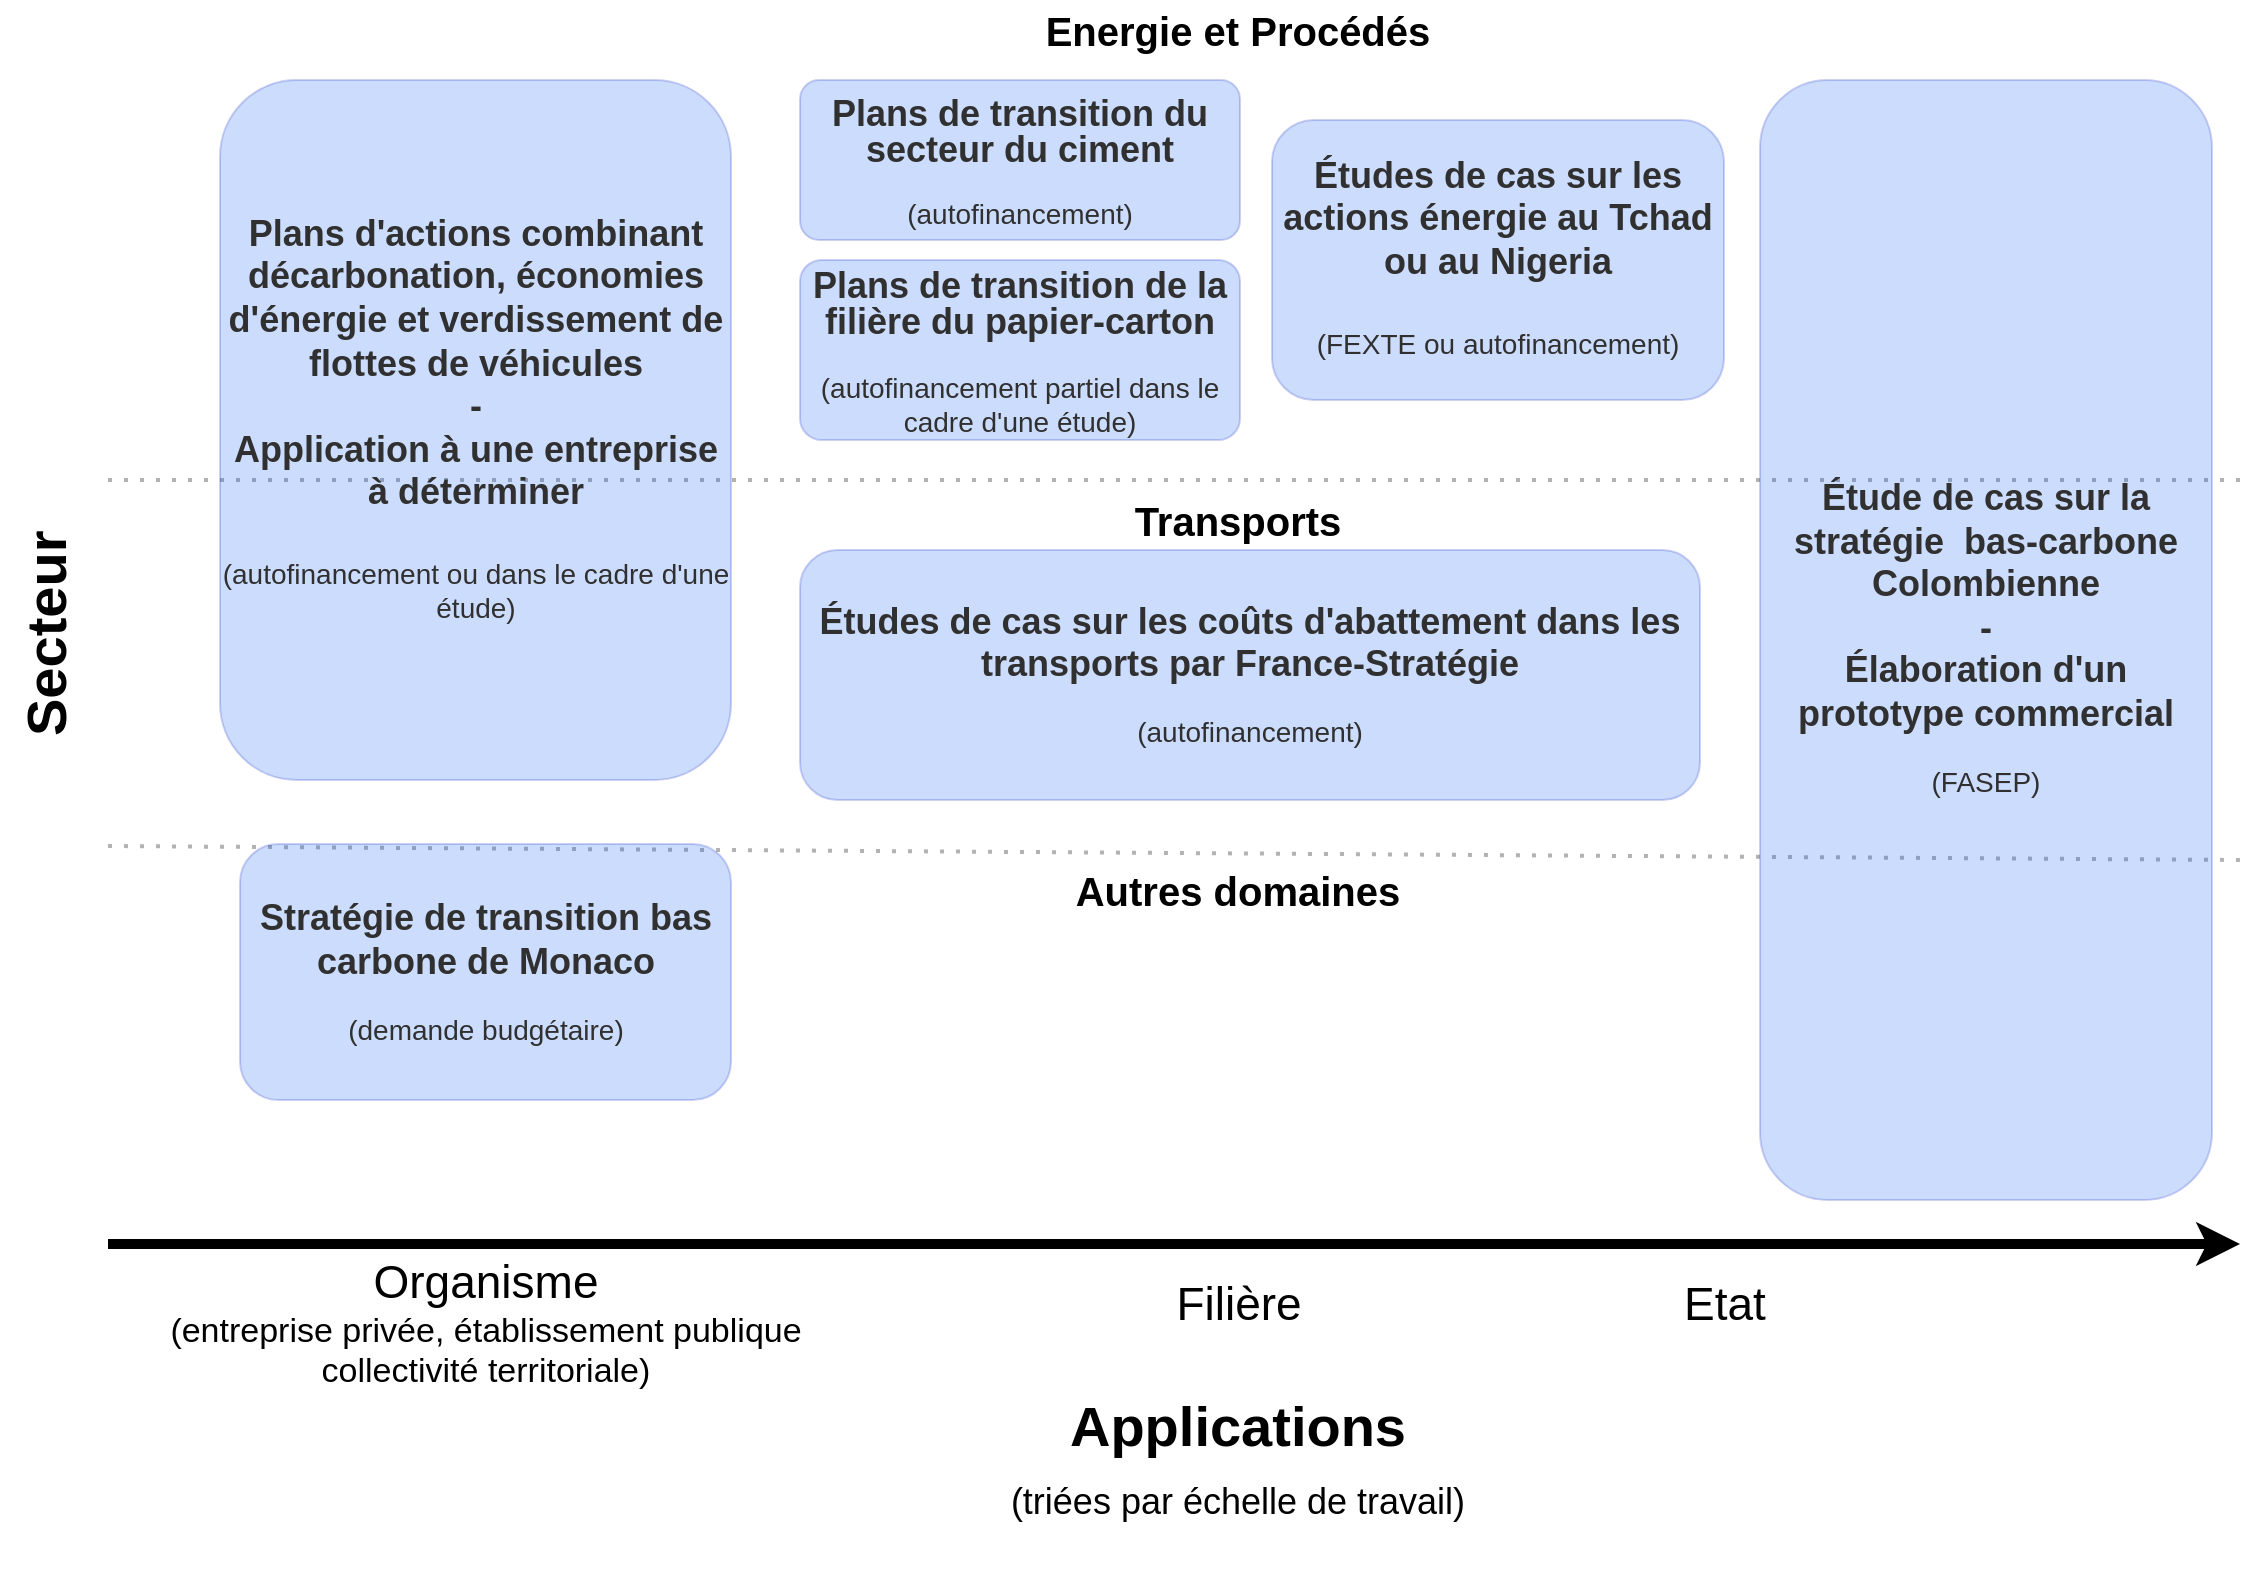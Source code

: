 <mxfile version="20.5.3" type="github">
  <diagram id="wFE0QG_FPsp0jaGvCLVb" name="Page-1">
    <mxGraphModel dx="3155" dy="1750" grid="1" gridSize="10" guides="1" tooltips="1" connect="1" arrows="1" fold="1" page="1" pageScale="1" pageWidth="850" pageHeight="1100" math="0" shadow="0">
      <root>
        <mxCell id="0" />
        <mxCell id="1" parent="0" />
        <mxCell id="jnHG9VufrkIBZ4fwylr7-1" value="" style="endArrow=classic;html=1;rounded=0;strokeWidth=5;" parent="1" edge="1">
          <mxGeometry width="50" height="50" relative="1" as="geometry">
            <mxPoint x="94" y="662" as="sourcePoint" />
            <mxPoint x="1160" y="662" as="targetPoint" />
          </mxGeometry>
        </mxCell>
        <mxCell id="jnHG9VufrkIBZ4fwylr7-2" value="&lt;div style=&quot;font-size: 23px;&quot;&gt;&lt;font style=&quot;font-size: 23px;&quot;&gt;Organisme&lt;/font&gt;&lt;font style=&quot;font-size: 23px;&quot;&gt; &lt;font style=&quot;font-size: 17px;&quot;&gt;&lt;br&gt;&lt;/font&gt;&lt;/font&gt;&lt;/div&gt;&lt;div style=&quot;font-size: 17px;&quot;&gt;&lt;font style=&quot;font-size: 17px;&quot;&gt;(entreprise privée, établissement publique&lt;/font&gt;&lt;/div&gt;&lt;div style=&quot;font-size: 17px;&quot;&gt;&lt;font style=&quot;font-size: 17px;&quot;&gt;collectivité territoriale)&lt;/font&gt;&lt;/div&gt;" style="text;html=1;strokeColor=none;fillColor=none;align=center;verticalAlign=middle;whiteSpace=wrap;rounded=0;" parent="1" vertex="1">
          <mxGeometry x="120" y="672" width="326" height="60" as="geometry" />
        </mxCell>
        <mxCell id="jnHG9VufrkIBZ4fwylr7-3" value="&lt;font style=&quot;font-size: 23px;&quot;&gt;Etat&lt;/font&gt;" style="text;whiteSpace=wrap;html=1;fontSize=20;" parent="1" vertex="1">
          <mxGeometry x="880" y="672" width="40" height="40" as="geometry" />
        </mxCell>
        <mxCell id="jnHG9VufrkIBZ4fwylr7-4" value="&lt;font style=&quot;font-size: 23px;&quot;&gt;Filière&lt;/font&gt;" style="text;html=1;align=center;verticalAlign=middle;resizable=0;points=[];autosize=1;strokeColor=none;fillColor=none;fontSize=20;" parent="1" vertex="1">
          <mxGeometry x="614" y="672" width="90" height="40" as="geometry" />
        </mxCell>
        <mxCell id="jnHG9VufrkIBZ4fwylr7-5" value="" style="endArrow=none;dashed=1;html=1;dashPattern=1 3;strokeWidth=2;rounded=0;fontSize=20;textOpacity=50;opacity=30;" parent="1" edge="1">
          <mxGeometry width="50" height="50" relative="1" as="geometry">
            <mxPoint x="94" y="280" as="sourcePoint" />
            <mxPoint x="1160" y="280" as="targetPoint" />
          </mxGeometry>
        </mxCell>
        <mxCell id="jnHG9VufrkIBZ4fwylr7-6" value="" style="endArrow=none;dashed=1;html=1;dashPattern=1 3;strokeWidth=2;rounded=0;fontSize=20;opacity=30;textOpacity=50;" parent="1" edge="1">
          <mxGeometry width="50" height="50" relative="1" as="geometry">
            <mxPoint x="94" y="463" as="sourcePoint" />
            <mxPoint x="1160" y="470" as="targetPoint" />
          </mxGeometry>
        </mxCell>
        <mxCell id="jnHG9VufrkIBZ4fwylr7-7" value="&lt;b&gt;Energie et Procédés&lt;/b&gt;" style="text;html=1;strokeColor=none;fillColor=none;align=center;verticalAlign=middle;whiteSpace=wrap;rounded=0;fontSize=20;" parent="1" vertex="1">
          <mxGeometry x="409" y="40" width="500" height="30" as="geometry" />
        </mxCell>
        <mxCell id="jnHG9VufrkIBZ4fwylr7-8" value="&lt;b&gt;Transports&lt;/b&gt;" style="text;html=1;strokeColor=none;fillColor=none;align=center;verticalAlign=middle;whiteSpace=wrap;rounded=0;fontSize=20;" parent="1" vertex="1">
          <mxGeometry x="409" y="285" width="500" height="30" as="geometry" />
        </mxCell>
        <mxCell id="jnHG9VufrkIBZ4fwylr7-9" value="&lt;b&gt;Autres domaines&lt;/b&gt;" style="text;html=1;strokeColor=none;fillColor=none;align=center;verticalAlign=middle;whiteSpace=wrap;rounded=0;fontSize=20;" parent="1" vertex="1">
          <mxGeometry x="409" y="470" width="500" height="30" as="geometry" />
        </mxCell>
        <mxCell id="jnHG9VufrkIBZ4fwylr7-10" value="&lt;p style=&quot;line-height: 100%; font-size: 12px;&quot;&gt;&lt;/p&gt;&lt;div style=&quot;font-size: 18px;&quot;&gt;&lt;font style=&quot;font-size: 18px;&quot;&gt;&lt;b style=&quot;&quot;&gt;Plans d&#39;actions combinant décarbonation, économies d&#39;énergie et verdissement de flottes de véhicules&lt;br&gt;&lt;/b&gt;&lt;/font&gt;&lt;/div&gt;&lt;div style=&quot;font-size: 18px;&quot;&gt;&lt;font style=&quot;font-size: 18px;&quot;&gt;&lt;b style=&quot;&quot;&gt;-&lt;/b&gt;&lt;/font&gt;&lt;/div&gt;&lt;div style=&quot;font-size: 18px;&quot;&gt;&lt;font style=&quot;font-size: 18px;&quot;&gt;&lt;b style=&quot;&quot;&gt;Application à une entreprise à déterminer&lt;/b&gt;&lt;/font&gt;&lt;/div&gt;&lt;div style=&quot;font-size: 18px;&quot;&gt;&lt;font style=&quot;font-size: 18px;&quot;&gt;&lt;b style=&quot;&quot;&gt;&lt;br&gt;&lt;/b&gt;&lt;/font&gt;&lt;/div&gt;&lt;div style=&quot;font-size: 14px;&quot;&gt;&lt;font style=&quot;font-size: 14px;&quot;&gt;&lt;span style=&quot;&quot;&gt;(autofinancement ou dans le cadre d&#39;une étude)&lt;br&gt;&lt;/span&gt;&lt;/font&gt;&lt;/div&gt;&lt;div style=&quot;font-size: 14px; line-height: 80%;&quot;&gt;&lt;font style=&quot;font-size: 14px;&quot;&gt;&lt;span style=&quot;&quot;&gt;&lt;b&gt;&lt;font style=&quot;font-size: 14px;&quot;&gt;&amp;nbsp;&lt;/font&gt;&lt;br&gt;&lt;/b&gt;&lt;/span&gt;&lt;/font&gt;&lt;/div&gt;&lt;p style=&quot;font-size: 12px;&quot;&gt;&lt;/p&gt;" style="rounded=1;whiteSpace=wrap;html=1;fontSize=12;labelBackgroundColor=none;opacity=20;fillColor=#0050ef;strokeColor=#001DBC;fontColor=#303030;" parent="1" vertex="1">
          <mxGeometry x="150" y="80" width="255.5" height="350" as="geometry" />
        </mxCell>
        <mxCell id="jnHG9VufrkIBZ4fwylr7-13" value="&lt;p style=&quot;line-height: 170%; font-size: 18px;&quot; align=&quot;center&quot;&gt;&lt;/p&gt;&lt;div style=&quot;font-size: 18px; line-height: 100%;&quot; align=&quot;center&quot;&gt;&lt;font style=&quot;font-size: 18px;&quot;&gt;&lt;font style=&quot;font-size: 18px;&quot;&gt;&lt;b style=&quot;&quot;&gt;Plans de transition &lt;/b&gt;&lt;/font&gt;&lt;b&gt;du secteur du ciment&lt;/b&gt;&lt;br&gt;&lt;/font&gt;&lt;/div&gt;&lt;div style=&quot;font-size: 13px;&quot; align=&quot;center&quot;&gt;&lt;font style=&quot;font-size: 13px;&quot;&gt;&lt;br&gt;&lt;/font&gt;&lt;/div&gt;&lt;div style=&quot;font-size: 13px;&quot; align=&quot;center&quot;&gt;&lt;font style=&quot;font-size: 14px;&quot;&gt;(autofinancement)&lt;/font&gt;&lt;/div&gt;&lt;div style=&quot;font-size: 13px;&quot; align=&quot;center&quot;&gt;&lt;font style=&quot;font-size: 13px;&quot;&gt;&lt;br&gt;&lt;/font&gt;&lt;/div&gt;" style="rounded=1;whiteSpace=wrap;html=1;fontSize=12;labelBackgroundColor=none;opacity=20;fillColor=#0050ef;strokeColor=#001DBC;fontColor=#303030;align=center;arcSize=12;horizontal=1;" parent="1" vertex="1">
          <mxGeometry x="440" y="80" width="220" height="80" as="geometry" />
        </mxCell>
        <mxCell id="jnHG9VufrkIBZ4fwylr7-14" value="&lt;p style=&quot;line-height: 0.4; font-size: 12px;&quot;&gt;&lt;/p&gt;&lt;div style=&quot;font-size: 18px;&quot;&gt;&lt;font style=&quot;font-size: 18px;&quot;&gt;&lt;b style=&quot;&quot;&gt;Études de cas sur les actions énergie au Tchad ou au Nigeria&lt;br&gt;&lt;/b&gt;&lt;/font&gt;&lt;/div&gt;&lt;div style=&quot;font-size: 18px;&quot;&gt;&lt;font style=&quot;font-size: 18px;&quot;&gt;&lt;b style=&quot;&quot;&gt;&lt;br&gt;&lt;/b&gt;&lt;/font&gt;&lt;/div&gt;&lt;font style=&quot;font-size: 14px;&quot;&gt;(FEXTE ou autofinancement)&lt;/font&gt;&lt;br&gt;&lt;div&gt;&lt;span&gt;&lt;br&gt;&lt;/span&gt;&lt;/div&gt;" style="rounded=1;whiteSpace=wrap;html=1;fontSize=12;labelBackgroundColor=none;opacity=20;fillColor=#0050ef;strokeColor=#001DBC;fontColor=#303030;" parent="1" vertex="1">
          <mxGeometry x="676" y="100" width="226" height="140" as="geometry" />
        </mxCell>
        <mxCell id="jnHG9VufrkIBZ4fwylr7-15" value="&lt;p style=&quot;line-height: 0.4; font-size: 12px;&quot;&gt;&lt;/p&gt;&lt;div style=&quot;font-size: 18px;&quot;&gt;&lt;font style=&quot;font-size: 18px;&quot;&gt;&lt;b style=&quot;&quot;&gt;Études de cas sur les coûts d&#39;abattement dans les transports par France-Stratégie&lt;br&gt;&lt;/b&gt;&lt;/font&gt;&lt;/div&gt;&lt;p style=&quot;font-size: 14px;&quot;&gt;&lt;span&gt;(autofinancement)&lt;br&gt;&lt;/span&gt;&lt;/p&gt;" style="rounded=1;whiteSpace=wrap;html=1;fontSize=12;labelBackgroundColor=none;opacity=20;fillColor=#0050ef;strokeColor=#001DBC;fontColor=#303030;" parent="1" vertex="1">
          <mxGeometry x="440" y="315" width="450" height="125" as="geometry" />
        </mxCell>
        <mxCell id="9_UomztmyeiiNCHOsHB9-1" value="&lt;p style=&quot;line-height: 0%;&quot;&gt;&lt;/p&gt;&lt;div&gt;&lt;font style=&quot;font-size: 28px;&quot;&gt;&lt;b&gt;Applications &lt;br&gt;&lt;/b&gt;&lt;/font&gt;&lt;/div&gt;&lt;div&gt;&lt;font style=&quot;font-size: 28px;&quot;&gt;&lt;font style=&quot;font-size: 18px;&quot;&gt;(triées par échelle de travail)&lt;/font&gt;&lt;b&gt;&lt;br&gt;&lt;/b&gt;&lt;/font&gt;&lt;/div&gt;&lt;p&gt;&lt;/p&gt;" style="text;html=1;strokeColor=none;fillColor=none;align=center;verticalAlign=middle;whiteSpace=wrap;rounded=0;fontSize=20;" parent="1" vertex="1">
          <mxGeometry x="472" y="740" width="374" height="60" as="geometry" />
        </mxCell>
        <mxCell id="9_UomztmyeiiNCHOsHB9-6" value="&lt;font style=&quot;font-size: 28px;&quot;&gt;&lt;b&gt;Secteur&lt;/b&gt;&lt;/font&gt;" style="text;whiteSpace=wrap;html=1;fontSize=12;fontFamily=Helvetica;rotation=-90;" parent="1" vertex="1">
          <mxGeometry y="330" width="120" height="40" as="geometry" />
        </mxCell>
        <mxCell id="v3dB4_XIEoKgeHJ3p4Ie-5" value="&lt;p style=&quot;line-height: 170%; font-size: 18px;&quot; align=&quot;center&quot;&gt;&lt;/p&gt;&lt;div style=&quot;font-size: 18px; line-height: 100%;&quot; align=&quot;center&quot;&gt;&lt;font style=&quot;font-size: 18px;&quot;&gt;&lt;font style=&quot;font-size: 18px;&quot;&gt;&lt;b style=&quot;&quot;&gt;Plans de transition de la filière &lt;/b&gt;&lt;/font&gt;&lt;b&gt;du papier-carton&lt;/b&gt;&lt;br&gt;&lt;/font&gt;&lt;/div&gt;&lt;div style=&quot;font-size: 13px;&quot; align=&quot;center&quot;&gt;&lt;font style=&quot;font-size: 13px;&quot;&gt;&lt;br&gt;&lt;/font&gt;&lt;/div&gt;&lt;div style=&quot;font-size: 13px;&quot; align=&quot;center&quot;&gt;&lt;font style=&quot;font-size: 14px;&quot;&gt;(autofinancement partiel dans le cadre d&#39;une étude)&lt;/font&gt;&lt;/div&gt;&lt;div style=&quot;font-size: 13px;&quot; align=&quot;center&quot;&gt;&lt;font style=&quot;font-size: 13px;&quot;&gt;&lt;br&gt;&lt;/font&gt;&lt;/div&gt;" style="rounded=1;whiteSpace=wrap;html=1;fontSize=12;labelBackgroundColor=none;opacity=20;fillColor=#0050ef;strokeColor=#001DBC;fontColor=#303030;align=center;arcSize=12;horizontal=1;" vertex="1" parent="1">
          <mxGeometry x="440" y="170" width="220" height="90" as="geometry" />
        </mxCell>
        <mxCell id="v3dB4_XIEoKgeHJ3p4Ie-6" value="&lt;p style=&quot;line-height: 0.4; font-size: 12px;&quot;&gt;&lt;/p&gt;&lt;div style=&quot;font-size: 18px;&quot;&gt;&lt;font style=&quot;font-size: 18px;&quot;&gt;&lt;b style=&quot;&quot;&gt;Étude de cas sur la stratégie&amp;nbsp; bas-carbone Colombienne&lt;br&gt;&lt;/b&gt;&lt;/font&gt;&lt;/div&gt;&lt;div style=&quot;font-size: 18px;&quot;&gt;&lt;font style=&quot;font-size: 18px;&quot;&gt;&lt;b style=&quot;&quot;&gt;-&lt;/b&gt;&lt;/font&gt;&lt;/div&gt;&lt;div style=&quot;font-size: 18px;&quot;&gt;&lt;font style=&quot;font-size: 18px;&quot;&gt;&lt;b style=&quot;&quot;&gt;Élaboration d&#39;un prototype commercial&lt;br&gt;&lt;/b&gt;&lt;/font&gt;&lt;/div&gt;&lt;div&gt;&lt;span&gt;&lt;b&gt;&lt;br&gt;&lt;/b&gt;&lt;/span&gt;&lt;/div&gt;&lt;font style=&quot;font-size: 14px;&quot;&gt;(FASEP)&lt;/font&gt;&lt;div&gt;&lt;span&gt;&lt;br&gt;&lt;/span&gt;&lt;/div&gt;" style="rounded=1;whiteSpace=wrap;html=1;fontSize=12;labelBackgroundColor=none;opacity=20;fillColor=#0050ef;strokeColor=#001DBC;fontColor=#303030;" vertex="1" parent="1">
          <mxGeometry x="920" y="80" width="226" height="560" as="geometry" />
        </mxCell>
        <mxCell id="v3dB4_XIEoKgeHJ3p4Ie-7" value="&lt;p style=&quot;line-height: 100%; font-size: 12px;&quot;&gt;&lt;/p&gt;&lt;div style=&quot;font-size: 18px;&quot;&gt;&lt;font style=&quot;font-size: 18px;&quot;&gt;&lt;b style=&quot;&quot;&gt;Stratégie de transition bas carbone de Monaco&lt;br&gt;&lt;/b&gt;&lt;/font&gt;&lt;/div&gt;&lt;br&gt;&lt;div&gt;&lt;font size=&quot;1&quot;&gt;&lt;span style=&quot;font-size: 14px;&quot;&gt;(demande budgétaire)&lt;/span&gt;&lt;/font&gt;&lt;/div&gt;&lt;p style=&quot;font-size: 12px;&quot;&gt;&lt;/p&gt;" style="rounded=1;whiteSpace=wrap;html=1;fontSize=12;labelBackgroundColor=none;opacity=20;fillColor=#0050ef;strokeColor=#001DBC;fontColor=#303030;" vertex="1" parent="1">
          <mxGeometry x="160" y="462" width="245.5" height="128" as="geometry" />
        </mxCell>
      </root>
    </mxGraphModel>
  </diagram>
</mxfile>
